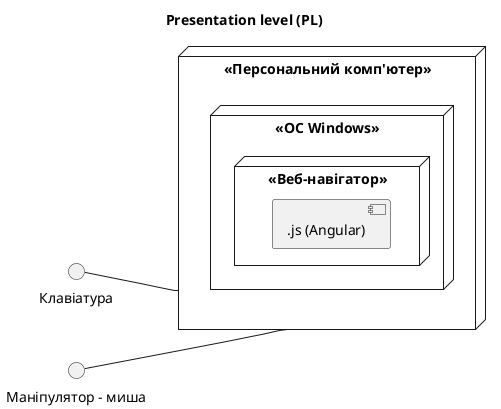 @startuml

title Presentation level (PL)

left to right direction
node "<<Персональний комп'ютер>>" as PC{
node "<<OC Windows>>"{
  node "<<Веб-навігатор>>"{
    component [.js (Angular)]
  }
}
}
interface "Клавіатура"
interface "Маніпулятор - миша"
"Клавіатура" -- PC
"Маніпулятор - миша" -- PC

@enduml

